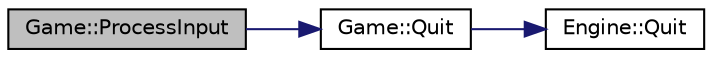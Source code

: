 digraph "Game::ProcessInput"
{
  edge [fontname="Helvetica",fontsize="10",labelfontname="Helvetica",labelfontsize="10"];
  node [fontname="Helvetica",fontsize="10",shape=record];
  rankdir="LR";
  Node1 [label="Game::ProcessInput",height=0.2,width=0.4,color="black", fillcolor="grey75", style="filled", fontcolor="black"];
  Node1 -> Node2 [color="midnightblue",fontsize="10",style="solid",fontname="Helvetica"];
  Node2 [label="Game::Quit",height=0.2,width=0.4,color="black", fillcolor="white", style="filled",URL="$class_game.html#a1827c75a4b4ab4a543bf99772a55337c"];
  Node2 -> Node3 [color="midnightblue",fontsize="10",style="solid",fontname="Helvetica"];
  Node3 [label="Engine::Quit",height=0.2,width=0.4,color="black", fillcolor="white", style="filled",URL="$class_engine.html#ac703279e3531bc1e668115affceb8c37"];
}
